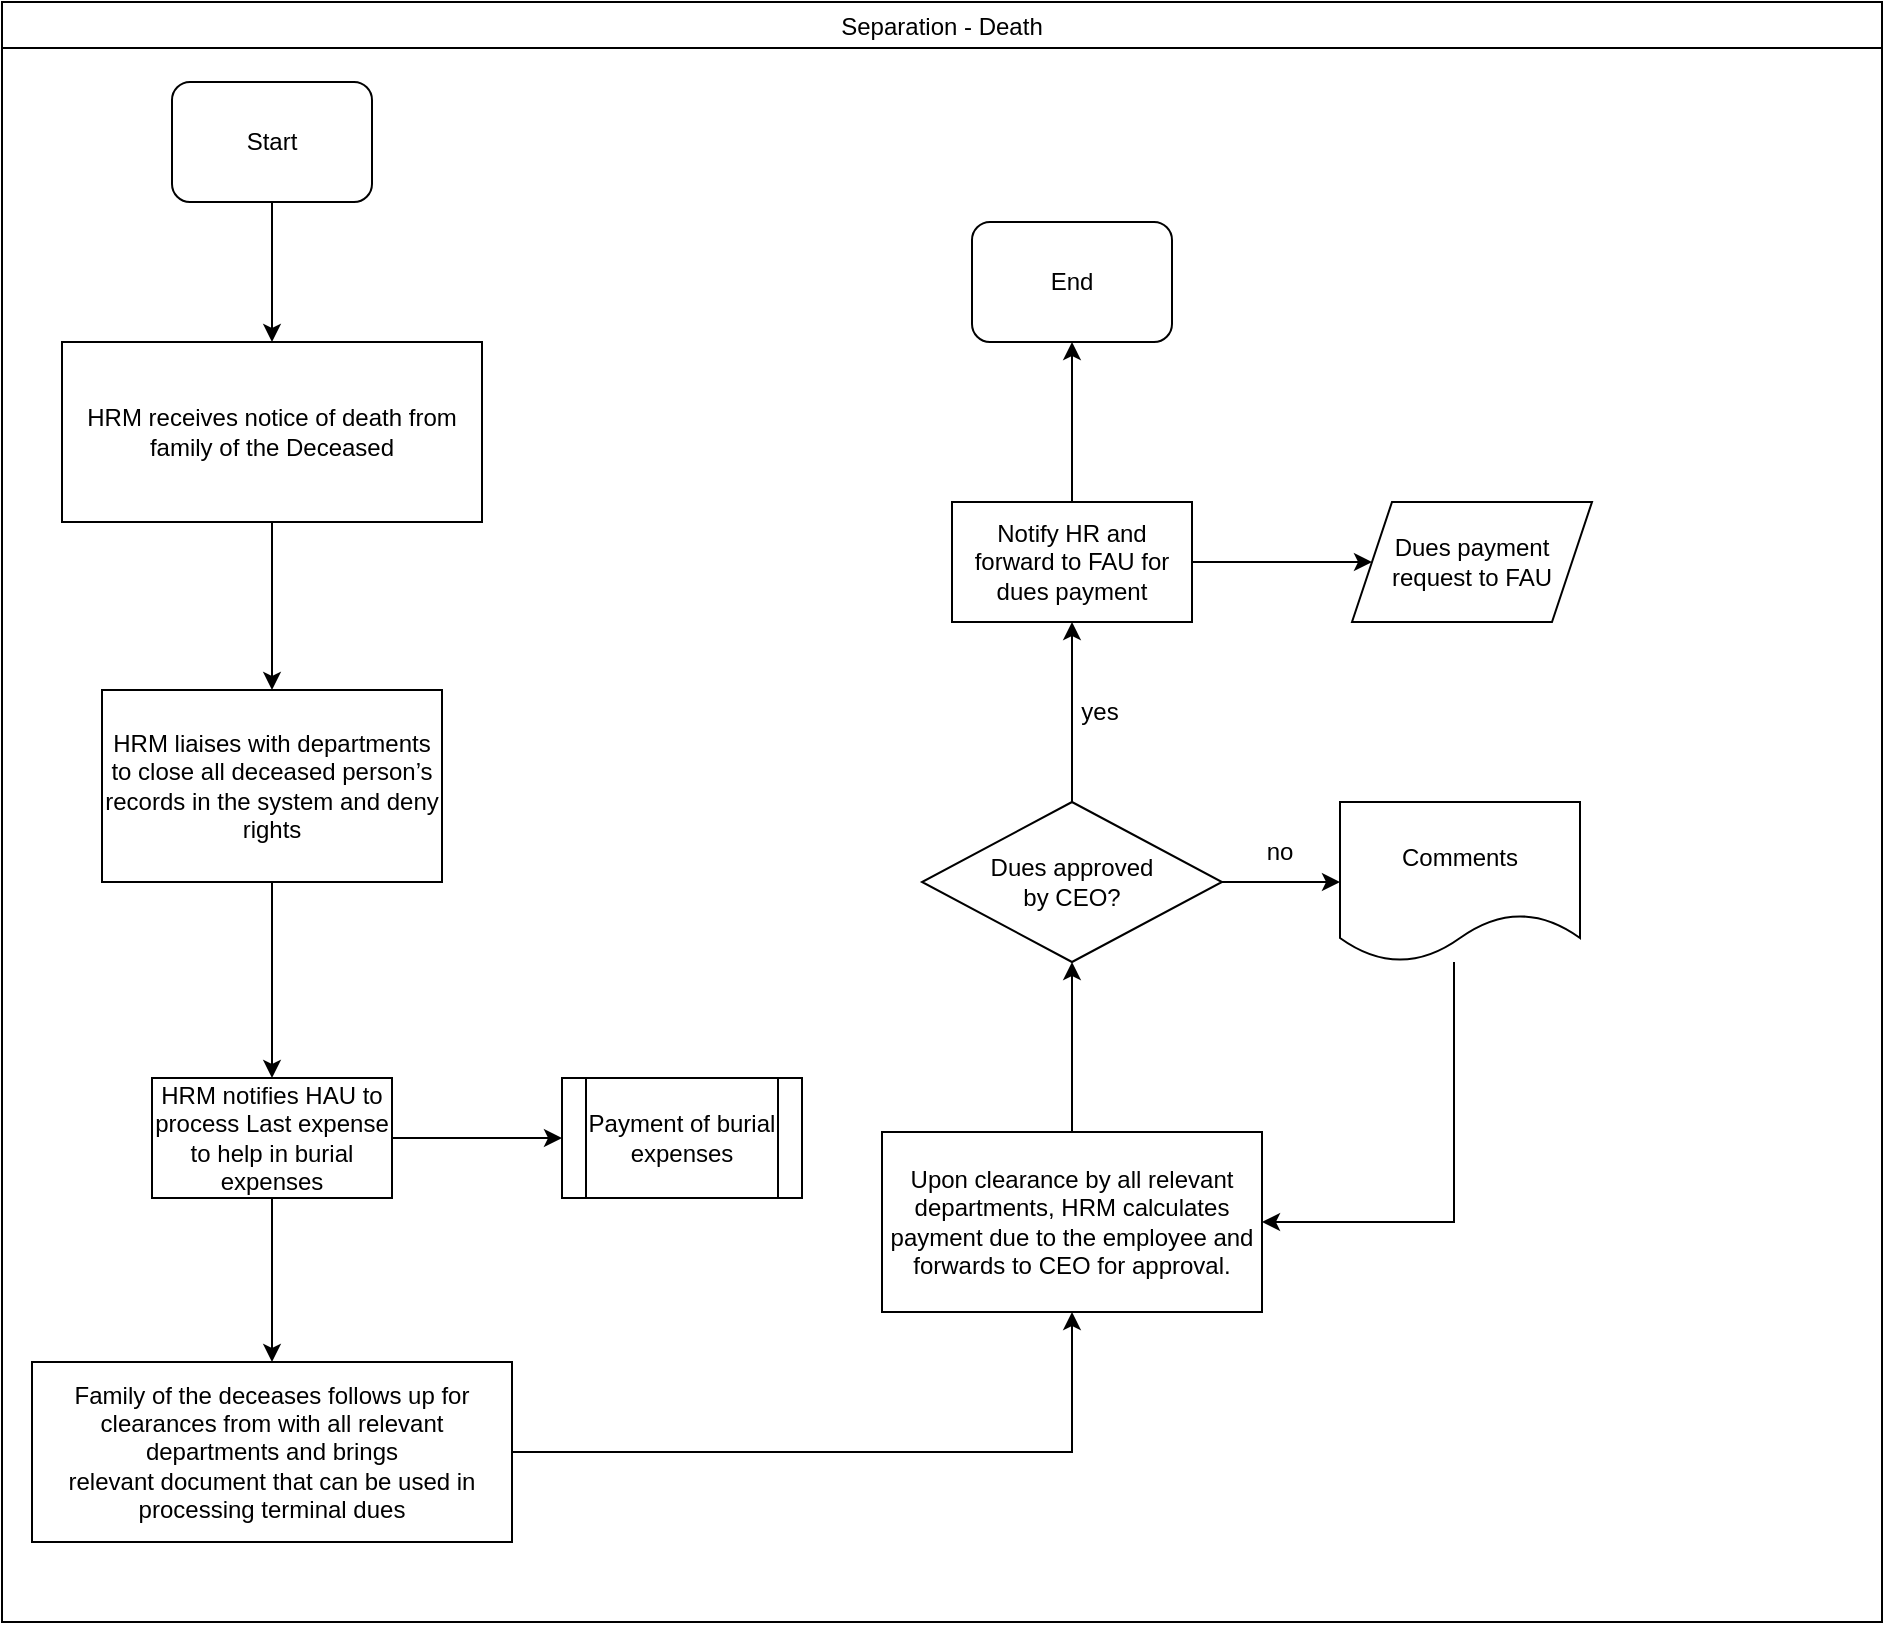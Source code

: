 <mxfile version="14.9.3" type="github">
  <diagram id="WROv2-BoVfn-upCzBvxZ" name="Page-1">
    <mxGraphModel dx="1038" dy="508" grid="1" gridSize="10" guides="1" tooltips="1" connect="1" arrows="1" fold="1" page="1" pageScale="1" pageWidth="1169" pageHeight="827" math="0" shadow="0">
      <root>
        <mxCell id="0" />
        <mxCell id="1" parent="0" />
        <mxCell id="9rjuFVHyl2PkkspIQrqq-1" value="Separation - Death" style="swimlane;fontStyle=0" vertex="1" parent="1">
          <mxGeometry x="10" y="10" width="940" height="810" as="geometry" />
        </mxCell>
        <mxCell id="9rjuFVHyl2PkkspIQrqq-2" value="Start" style="rounded=1;whiteSpace=wrap;html=1;" vertex="1" parent="9rjuFVHyl2PkkspIQrqq-1">
          <mxGeometry x="85" y="40" width="100" height="60" as="geometry" />
        </mxCell>
        <mxCell id="9rjuFVHyl2PkkspIQrqq-3" value="" style="edgeStyle=orthogonalEdgeStyle;rounded=0;orthogonalLoop=1;jettySize=auto;html=1;" edge="1" parent="9rjuFVHyl2PkkspIQrqq-1" source="9rjuFVHyl2PkkspIQrqq-4" target="9rjuFVHyl2PkkspIQrqq-7">
          <mxGeometry relative="1" as="geometry" />
        </mxCell>
        <mxCell id="9rjuFVHyl2PkkspIQrqq-4" value="&lt;span lang=&quot;EN-GB&quot;&gt;HRM receives notice of death from &lt;/span&gt;&lt;span lang=&quot;EN-GB&quot;&gt;&lt;span lang=&quot;EN-GB&quot;&gt;family of the Deceased&lt;/span&gt;&lt;br&gt;&lt;/span&gt;" style="rounded=0;whiteSpace=wrap;html=1;" vertex="1" parent="9rjuFVHyl2PkkspIQrqq-1">
          <mxGeometry x="30" y="170" width="210" height="90" as="geometry" />
        </mxCell>
        <mxCell id="9rjuFVHyl2PkkspIQrqq-5" value="" style="edgeStyle=orthogonalEdgeStyle;rounded=0;orthogonalLoop=1;jettySize=auto;html=1;" edge="1" parent="9rjuFVHyl2PkkspIQrqq-1" source="9rjuFVHyl2PkkspIQrqq-2" target="9rjuFVHyl2PkkspIQrqq-4">
          <mxGeometry relative="1" as="geometry">
            <mxPoint x="135" y="180" as="targetPoint" />
          </mxGeometry>
        </mxCell>
        <mxCell id="9rjuFVHyl2PkkspIQrqq-27" value="" style="edgeStyle=orthogonalEdgeStyle;rounded=0;orthogonalLoop=1;jettySize=auto;html=1;" edge="1" parent="9rjuFVHyl2PkkspIQrqq-1" source="9rjuFVHyl2PkkspIQrqq-7" target="9rjuFVHyl2PkkspIQrqq-26">
          <mxGeometry relative="1" as="geometry" />
        </mxCell>
        <mxCell id="9rjuFVHyl2PkkspIQrqq-7" value="&lt;span lang=&quot;EN-GB&quot;&gt;HRM liaises with departments to close all deceased person’s records in the system and deny rights&lt;/span&gt;" style="rounded=0;whiteSpace=wrap;html=1;" vertex="1" parent="9rjuFVHyl2PkkspIQrqq-1">
          <mxGeometry x="50" y="344" width="170" height="96" as="geometry" />
        </mxCell>
        <mxCell id="9rjuFVHyl2PkkspIQrqq-8" value="" style="edgeStyle=orthogonalEdgeStyle;rounded=0;orthogonalLoop=1;jettySize=auto;html=1;" edge="1" parent="9rjuFVHyl2PkkspIQrqq-1" source="9rjuFVHyl2PkkspIQrqq-9" target="9rjuFVHyl2PkkspIQrqq-11">
          <mxGeometry relative="1" as="geometry" />
        </mxCell>
        <mxCell id="9rjuFVHyl2PkkspIQrqq-9" value="&lt;span lang=&quot;EN-GB&quot;&gt;Family of the deceases follows up for clearances from with all relevant departments and brings &lt;/span&gt;&lt;br&gt;&lt;span lang=&quot;EN-GB&quot;&gt;&lt;span lang=&quot;EN-GB&quot;&gt;relevant document that can be used in processing terminal dues&lt;/span&gt;&lt;/span&gt;" style="rounded=0;whiteSpace=wrap;html=1;" vertex="1" parent="9rjuFVHyl2PkkspIQrqq-1">
          <mxGeometry x="15" y="680" width="240" height="90" as="geometry" />
        </mxCell>
        <mxCell id="9rjuFVHyl2PkkspIQrqq-10" value="" style="edgeStyle=orthogonalEdgeStyle;rounded=0;orthogonalLoop=1;jettySize=auto;html=1;" edge="1" parent="9rjuFVHyl2PkkspIQrqq-1" source="9rjuFVHyl2PkkspIQrqq-11" target="9rjuFVHyl2PkkspIQrqq-14">
          <mxGeometry relative="1" as="geometry" />
        </mxCell>
        <mxCell id="9rjuFVHyl2PkkspIQrqq-11" value="&lt;span lang=&quot;EN-GB&quot;&gt;Upon clearance by all relevant departments, HRM calculates payment due to the employee and forwards to CEO for approval.&lt;/span&gt;" style="rounded=0;whiteSpace=wrap;html=1;" vertex="1" parent="9rjuFVHyl2PkkspIQrqq-1">
          <mxGeometry x="440" y="565" width="190" height="90" as="geometry" />
        </mxCell>
        <mxCell id="9rjuFVHyl2PkkspIQrqq-12" value="" style="edgeStyle=orthogonalEdgeStyle;rounded=0;orthogonalLoop=1;jettySize=auto;html=1;" edge="1" parent="9rjuFVHyl2PkkspIQrqq-1" source="9rjuFVHyl2PkkspIQrqq-14" target="9rjuFVHyl2PkkspIQrqq-16">
          <mxGeometry relative="1" as="geometry" />
        </mxCell>
        <mxCell id="9rjuFVHyl2PkkspIQrqq-13" value="" style="edgeStyle=orthogonalEdgeStyle;rounded=0;orthogonalLoop=1;jettySize=auto;html=1;" edge="1" parent="9rjuFVHyl2PkkspIQrqq-1" source="9rjuFVHyl2PkkspIQrqq-14" target="9rjuFVHyl2PkkspIQrqq-19">
          <mxGeometry relative="1" as="geometry" />
        </mxCell>
        <mxCell id="9rjuFVHyl2PkkspIQrqq-14" value="&lt;div&gt;Dues approved&lt;/div&gt;&lt;div&gt; by CEO?&lt;/div&gt;" style="rhombus;whiteSpace=wrap;html=1;rounded=0;" vertex="1" parent="9rjuFVHyl2PkkspIQrqq-1">
          <mxGeometry x="460" y="400" width="150" height="80" as="geometry" />
        </mxCell>
        <mxCell id="9rjuFVHyl2PkkspIQrqq-15" value="" style="edgeStyle=orthogonalEdgeStyle;rounded=0;orthogonalLoop=1;jettySize=auto;html=1;entryX=1;entryY=0.5;entryDx=0;entryDy=0;exitX=0.475;exitY=1;exitDx=0;exitDy=0;exitPerimeter=0;" edge="1" parent="9rjuFVHyl2PkkspIQrqq-1" source="9rjuFVHyl2PkkspIQrqq-16" target="9rjuFVHyl2PkkspIQrqq-11">
          <mxGeometry relative="1" as="geometry">
            <mxPoint x="729" y="570" as="targetPoint" />
          </mxGeometry>
        </mxCell>
        <mxCell id="9rjuFVHyl2PkkspIQrqq-16" value="Comments" style="shape=document;whiteSpace=wrap;html=1;boundedLbl=1;rounded=0;" vertex="1" parent="9rjuFVHyl2PkkspIQrqq-1">
          <mxGeometry x="669" y="400" width="120" height="80" as="geometry" />
        </mxCell>
        <mxCell id="9rjuFVHyl2PkkspIQrqq-17" value="" style="edgeStyle=orthogonalEdgeStyle;rounded=0;orthogonalLoop=1;jettySize=auto;html=1;entryX=0.5;entryY=1;entryDx=0;entryDy=0;" edge="1" parent="9rjuFVHyl2PkkspIQrqq-1" source="9rjuFVHyl2PkkspIQrqq-19" target="9rjuFVHyl2PkkspIQrqq-23">
          <mxGeometry relative="1" as="geometry">
            <mxPoint x="535" y="170" as="targetPoint" />
          </mxGeometry>
        </mxCell>
        <mxCell id="9rjuFVHyl2PkkspIQrqq-18" value="" style="edgeStyle=orthogonalEdgeStyle;rounded=0;orthogonalLoop=1;jettySize=auto;html=1;" edge="1" parent="9rjuFVHyl2PkkspIQrqq-1" source="9rjuFVHyl2PkkspIQrqq-19" target="9rjuFVHyl2PkkspIQrqq-24">
          <mxGeometry relative="1" as="geometry" />
        </mxCell>
        <mxCell id="9rjuFVHyl2PkkspIQrqq-19" value="Notify HR and forward to FAU for dues payment" style="whiteSpace=wrap;html=1;rounded=0;" vertex="1" parent="9rjuFVHyl2PkkspIQrqq-1">
          <mxGeometry x="475" y="250" width="120" height="60" as="geometry" />
        </mxCell>
        <mxCell id="9rjuFVHyl2PkkspIQrqq-20" value="yes" style="text;html=1;strokeColor=none;fillColor=none;align=center;verticalAlign=middle;whiteSpace=wrap;rounded=0;" vertex="1" parent="9rjuFVHyl2PkkspIQrqq-1">
          <mxGeometry x="529" y="345" width="40" height="20" as="geometry" />
        </mxCell>
        <mxCell id="9rjuFVHyl2PkkspIQrqq-23" value="End" style="rounded=1;whiteSpace=wrap;html=1;" vertex="1" parent="9rjuFVHyl2PkkspIQrqq-1">
          <mxGeometry x="485" y="110" width="100" height="60" as="geometry" />
        </mxCell>
        <mxCell id="9rjuFVHyl2PkkspIQrqq-24" value="Dues payment request to FAU" style="shape=parallelogram;perimeter=parallelogramPerimeter;whiteSpace=wrap;html=1;fixedSize=1;rounded=0;" vertex="1" parent="9rjuFVHyl2PkkspIQrqq-1">
          <mxGeometry x="675" y="250" width="120" height="60" as="geometry" />
        </mxCell>
        <mxCell id="9rjuFVHyl2PkkspIQrqq-25" value="no" style="text;html=1;strokeColor=none;fillColor=none;align=center;verticalAlign=middle;whiteSpace=wrap;rounded=0;" vertex="1" parent="9rjuFVHyl2PkkspIQrqq-1">
          <mxGeometry x="619" y="415" width="40" height="20" as="geometry" />
        </mxCell>
        <mxCell id="9rjuFVHyl2PkkspIQrqq-31" value="" style="edgeStyle=orthogonalEdgeStyle;rounded=0;orthogonalLoop=1;jettySize=auto;html=1;" edge="1" parent="9rjuFVHyl2PkkspIQrqq-1" source="9rjuFVHyl2PkkspIQrqq-26" target="9rjuFVHyl2PkkspIQrqq-9">
          <mxGeometry relative="1" as="geometry" />
        </mxCell>
        <mxCell id="9rjuFVHyl2PkkspIQrqq-26" value="&lt;span lang=&quot;EN-GB&quot;&gt;HRM notifies HAU to process Last expense to help in burial expenses&lt;/span&gt;" style="whiteSpace=wrap;html=1;rounded=0;" vertex="1" parent="9rjuFVHyl2PkkspIQrqq-1">
          <mxGeometry x="75" y="538" width="120" height="60" as="geometry" />
        </mxCell>
        <mxCell id="9rjuFVHyl2PkkspIQrqq-30" value="Payment of burial expenses" style="shape=process;whiteSpace=wrap;html=1;backgroundOutline=1;" vertex="1" parent="1">
          <mxGeometry x="290" y="548" width="120" height="60" as="geometry" />
        </mxCell>
        <mxCell id="9rjuFVHyl2PkkspIQrqq-29" value="" style="edgeStyle=orthogonalEdgeStyle;rounded=0;orthogonalLoop=1;jettySize=auto;html=1;" edge="1" parent="1" source="9rjuFVHyl2PkkspIQrqq-26" target="9rjuFVHyl2PkkspIQrqq-30">
          <mxGeometry relative="1" as="geometry">
            <mxPoint x="295" y="578" as="targetPoint" />
          </mxGeometry>
        </mxCell>
      </root>
    </mxGraphModel>
  </diagram>
</mxfile>
